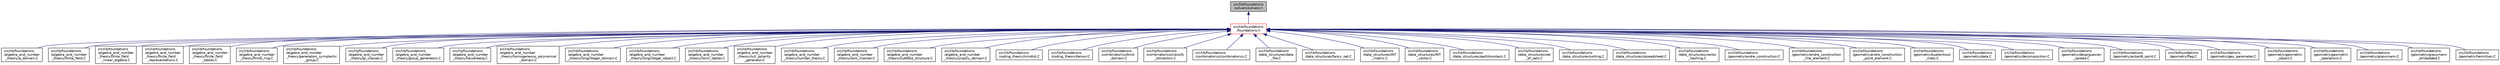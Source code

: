 digraph "src/lib/foundations/solvers/solvers.h"
{
  edge [fontname="Helvetica",fontsize="10",labelfontname="Helvetica",labelfontsize="10"];
  node [fontname="Helvetica",fontsize="10",shape=record];
  Node3 [label="src/lib/foundations\l/solvers/solvers.h",height=0.2,width=0.4,color="black", fillcolor="grey75", style="filled", fontcolor="black"];
  Node3 -> Node4 [dir="back",color="midnightblue",fontsize="10",style="solid",fontname="Helvetica"];
  Node4 [label="src/lib/foundations\l/foundations.h",height=0.2,width=0.4,color="red", fillcolor="white", style="filled",URL="$d5/da7/foundations_8h.html"];
  Node4 -> Node5 [dir="back",color="midnightblue",fontsize="10",style="solid",fontname="Helvetica"];
  Node5 [label="src/lib/foundations\l/algebra_and_number\l_theory/a_domain.C",height=0.2,width=0.4,color="black", fillcolor="white", style="filled",URL="$d1/dc3/a__domain_8_c.html"];
  Node4 -> Node6 [dir="back",color="midnightblue",fontsize="10",style="solid",fontname="Helvetica"];
  Node6 [label="src/lib/foundations\l/algebra_and_number\l_theory/finite_field.C",height=0.2,width=0.4,color="black", fillcolor="white", style="filled",URL="$d1/d41/finite__field_8_c.html"];
  Node4 -> Node7 [dir="back",color="midnightblue",fontsize="10",style="solid",fontname="Helvetica"];
  Node7 [label="src/lib/foundations\l/algebra_and_number\l_theory/finite_field\l_linear_algebra.C",height=0.2,width=0.4,color="black", fillcolor="white", style="filled",URL="$dd/d42/finite__field__linear__algebra_8_c.html"];
  Node4 -> Node8 [dir="back",color="midnightblue",fontsize="10",style="solid",fontname="Helvetica"];
  Node8 [label="src/lib/foundations\l/algebra_and_number\l_theory/finite_field\l_representations.C",height=0.2,width=0.4,color="black", fillcolor="white", style="filled",URL="$da/d1e/finite__field__representations_8_c.html"];
  Node4 -> Node9 [dir="back",color="midnightblue",fontsize="10",style="solid",fontname="Helvetica"];
  Node9 [label="src/lib/foundations\l/algebra_and_number\l_theory/finite_field\l_tables.C",height=0.2,width=0.4,color="black", fillcolor="white", style="filled",URL="$d4/dbe/finite__field__tables_8_c.html"];
  Node4 -> Node10 [dir="back",color="midnightblue",fontsize="10",style="solid",fontname="Helvetica"];
  Node10 [label="src/lib/foundations\l/algebra_and_number\l_theory/finite_ring.C",height=0.2,width=0.4,color="black", fillcolor="white", style="filled",URL="$de/d55/finite__ring_8_c.html"];
  Node4 -> Node11 [dir="back",color="midnightblue",fontsize="10",style="solid",fontname="Helvetica"];
  Node11 [label="src/lib/foundations\l/algebra_and_number\l_theory/generators_symplectic\l_group.C",height=0.2,width=0.4,color="black", fillcolor="white", style="filled",URL="$dd/d58/generators__symplectic__group_8_c.html"];
  Node4 -> Node12 [dir="back",color="midnightblue",fontsize="10",style="solid",fontname="Helvetica"];
  Node12 [label="src/lib/foundations\l/algebra_and_number\l_theory/gl_classes.C",height=0.2,width=0.4,color="black", fillcolor="white", style="filled",URL="$d7/d90/gl__classes_8_c.html"];
  Node4 -> Node13 [dir="back",color="midnightblue",fontsize="10",style="solid",fontname="Helvetica"];
  Node13 [label="src/lib/foundations\l/algebra_and_number\l_theory/group_generators.C",height=0.2,width=0.4,color="black", fillcolor="white", style="filled",URL="$d4/d95/group__generators_8_c.html"];
  Node4 -> Node14 [dir="back",color="midnightblue",fontsize="10",style="solid",fontname="Helvetica"];
  Node14 [label="src/lib/foundations\l/algebra_and_number\l_theory/heisenberg.C",height=0.2,width=0.4,color="black", fillcolor="white", style="filled",URL="$d5/d1d/heisenberg_8_c.html"];
  Node4 -> Node15 [dir="back",color="midnightblue",fontsize="10",style="solid",fontname="Helvetica"];
  Node15 [label="src/lib/foundations\l/algebra_and_number\l_theory/homogeneous_polynomial\l_domain.C",height=0.2,width=0.4,color="black", fillcolor="white", style="filled",URL="$dd/db5/homogeneous__polynomial__domain_8_c.html"];
  Node4 -> Node16 [dir="back",color="midnightblue",fontsize="10",style="solid",fontname="Helvetica"];
  Node16 [label="src/lib/foundations\l/algebra_and_number\l_theory/longinteger_domain.C",height=0.2,width=0.4,color="black", fillcolor="white", style="filled",URL="$d6/d94/longinteger__domain_8_c.html"];
  Node4 -> Node17 [dir="back",color="midnightblue",fontsize="10",style="solid",fontname="Helvetica"];
  Node17 [label="src/lib/foundations\l/algebra_and_number\l_theory/longinteger_object.C",height=0.2,width=0.4,color="black", fillcolor="white", style="filled",URL="$df/d52/longinteger__object_8_c.html"];
  Node4 -> Node18 [dir="back",color="midnightblue",fontsize="10",style="solid",fontname="Helvetica"];
  Node18 [label="src/lib/foundations\l/algebra_and_number\l_theory/norm_tables.C",height=0.2,width=0.4,color="black", fillcolor="white", style="filled",URL="$d7/d95/norm__tables_8_c.html"];
  Node4 -> Node19 [dir="back",color="midnightblue",fontsize="10",style="solid",fontname="Helvetica"];
  Node19 [label="src/lib/foundations\l/algebra_and_number\l_theory/null_polarity\l_generator.C",height=0.2,width=0.4,color="black", fillcolor="white", style="filled",URL="$dd/df7/null__polarity__generator_8_c.html"];
  Node4 -> Node20 [dir="back",color="midnightblue",fontsize="10",style="solid",fontname="Helvetica"];
  Node20 [label="src/lib/foundations\l/algebra_and_number\l_theory/number_theory.C",height=0.2,width=0.4,color="black", fillcolor="white", style="filled",URL="$df/dda/number__theory_8_c.html"];
  Node4 -> Node21 [dir="back",color="midnightblue",fontsize="10",style="solid",fontname="Helvetica"];
  Node21 [label="src/lib/foundations\l/algebra_and_number\l_theory/rank_checker.C",height=0.2,width=0.4,color="black", fillcolor="white", style="filled",URL="$d4/de6/rank__checker_8_c.html"];
  Node4 -> Node22 [dir="back",color="midnightblue",fontsize="10",style="solid",fontname="Helvetica"];
  Node22 [label="src/lib/foundations\l/algebra_and_number\l_theory/subfield_structure.C",height=0.2,width=0.4,color="black", fillcolor="white", style="filled",URL="$d2/d52/subfield__structure_8_c.html"];
  Node4 -> Node23 [dir="back",color="midnightblue",fontsize="10",style="solid",fontname="Helvetica"];
  Node23 [label="src/lib/foundations\l/algebra_and_number\l_theory/unipoly_domain.C",height=0.2,width=0.4,color="black", fillcolor="white", style="filled",URL="$d1/da2/unipoly__domain_8_c.html"];
  Node4 -> Node24 [dir="back",color="midnightblue",fontsize="10",style="solid",fontname="Helvetica"];
  Node24 [label="src/lib/foundations\l/coding_theory/mindist.C",height=0.2,width=0.4,color="black", fillcolor="white", style="filled",URL="$df/d30/mindist_8_c.html"];
  Node4 -> Node25 [dir="back",color="midnightblue",fontsize="10",style="solid",fontname="Helvetica"];
  Node25 [label="src/lib/foundations\l/coding_theory/tensor.C",height=0.2,width=0.4,color="black", fillcolor="white", style="filled",URL="$db/d1b/tensor_8_c.html"];
  Node4 -> Node26 [dir="back",color="midnightblue",fontsize="10",style="solid",fontname="Helvetica"];
  Node26 [label="src/lib/foundations\l/combinatorics/brick\l_domain.C",height=0.2,width=0.4,color="black", fillcolor="white", style="filled",URL="$de/d53/brick__domain_8_c.html"];
  Node4 -> Node27 [dir="back",color="midnightblue",fontsize="10",style="solid",fontname="Helvetica"];
  Node27 [label="src/lib/foundations\l/combinatorics/classify\l_bitvectors.C",height=0.2,width=0.4,color="black", fillcolor="white", style="filled",URL="$df/da6/classify__bitvectors_8_c.html"];
  Node4 -> Node28 [dir="back",color="midnightblue",fontsize="10",style="solid",fontname="Helvetica"];
  Node28 [label="src/lib/foundations\l/combinatorics/combinatorics.C",height=0.2,width=0.4,color="black", fillcolor="white", style="filled",URL="$d2/d7c/combinatorics_8_c.html"];
  Node4 -> Node29 [dir="back",color="midnightblue",fontsize="10",style="solid",fontname="Helvetica"];
  Node29 [label="src/lib/foundations\l/data_structures/data\l_file.C",height=0.2,width=0.4,color="black", fillcolor="white", style="filled",URL="$da/d9a/data__file_8_c.html"];
  Node4 -> Node30 [dir="back",color="midnightblue",fontsize="10",style="solid",fontname="Helvetica"];
  Node30 [label="src/lib/foundations\l/data_structures/fancy_set.C",height=0.2,width=0.4,color="black", fillcolor="white", style="filled",URL="$da/dd7/fancy__set_8_c.html"];
  Node4 -> Node31 [dir="back",color="midnightblue",fontsize="10",style="solid",fontname="Helvetica"];
  Node31 [label="src/lib/foundations\l/data_structures/INT\l_matrix.C",height=0.2,width=0.4,color="black", fillcolor="white", style="filled",URL="$d3/dfb/_i_n_t__matrix_8_c.html"];
  Node4 -> Node32 [dir="back",color="midnightblue",fontsize="10",style="solid",fontname="Helvetica"];
  Node32 [label="src/lib/foundations\l/data_structures/INT\l_vector.C",height=0.2,width=0.4,color="black", fillcolor="white", style="filled",URL="$d2/de6/_i_n_t__vector_8_c.html"];
  Node4 -> Node33 [dir="back",color="midnightblue",fontsize="10",style="solid",fontname="Helvetica"];
  Node33 [label="src/lib/foundations\l/data_structures/partitionstack.C",height=0.2,width=0.4,color="black", fillcolor="white", style="filled",URL="$d0/d1b/partitionstack_8_c.html"];
  Node4 -> Node34 [dir="back",color="midnightblue",fontsize="10",style="solid",fontname="Helvetica"];
  Node34 [label="src/lib/foundations\l/data_structures/set\l_of_sets.C",height=0.2,width=0.4,color="black", fillcolor="white", style="filled",URL="$d3/d92/set__of__sets_8_c.html"];
  Node4 -> Node35 [dir="back",color="midnightblue",fontsize="10",style="solid",fontname="Helvetica"];
  Node35 [label="src/lib/foundations\l/data_structures/sorting.C",height=0.2,width=0.4,color="black", fillcolor="white", style="filled",URL="$d4/dd7/sorting_8_c.html"];
  Node4 -> Node36 [dir="back",color="midnightblue",fontsize="10",style="solid",fontname="Helvetica"];
  Node36 [label="src/lib/foundations\l/data_structures/spreadsheet.C",height=0.2,width=0.4,color="black", fillcolor="white", style="filled",URL="$d1/d49/spreadsheet_8_c.html"];
  Node4 -> Node37 [dir="back",color="midnightblue",fontsize="10",style="solid",fontname="Helvetica"];
  Node37 [label="src/lib/foundations\l/data_structures/vector\l_hashing.C",height=0.2,width=0.4,color="black", fillcolor="white", style="filled",URL="$d4/df9/vector__hashing_8_c.html"];
  Node4 -> Node38 [dir="back",color="midnightblue",fontsize="10",style="solid",fontname="Helvetica"];
  Node38 [label="src/lib/foundations\l/geometry/andre_construction.C",height=0.2,width=0.4,color="black", fillcolor="white", style="filled",URL="$d9/d40/andre__construction_8_c.html"];
  Node4 -> Node39 [dir="back",color="midnightblue",fontsize="10",style="solid",fontname="Helvetica"];
  Node39 [label="src/lib/foundations\l/geometry/andre_construction\l_line_element.C",height=0.2,width=0.4,color="black", fillcolor="white", style="filled",URL="$d6/d9b/andre__construction__line__element_8_c.html"];
  Node4 -> Node40 [dir="back",color="midnightblue",fontsize="10",style="solid",fontname="Helvetica"];
  Node40 [label="src/lib/foundations\l/geometry/andre_construction\l_point_element.C",height=0.2,width=0.4,color="black", fillcolor="white", style="filled",URL="$d7/db3/andre__construction__point__element_8_c.html"];
  Node4 -> Node41 [dir="back",color="midnightblue",fontsize="10",style="solid",fontname="Helvetica"];
  Node41 [label="src/lib/foundations\l/geometry/buekenhout\l_metz.C",height=0.2,width=0.4,color="black", fillcolor="white", style="filled",URL="$de/d32/buekenhout__metz_8_c.html"];
  Node4 -> Node42 [dir="back",color="midnightblue",fontsize="10",style="solid",fontname="Helvetica"];
  Node42 [label="src/lib/foundations\l/geometry/data.C",height=0.2,width=0.4,color="black", fillcolor="white", style="filled",URL="$d7/d94/data_8_c.html"];
  Node4 -> Node43 [dir="back",color="midnightblue",fontsize="10",style="solid",fontname="Helvetica"];
  Node43 [label="src/lib/foundations\l/geometry/decomposition.C",height=0.2,width=0.4,color="black", fillcolor="white", style="filled",URL="$d6/d7a/foundations_2geometry_2decomposition_8_c.html"];
  Node4 -> Node44 [dir="back",color="midnightblue",fontsize="10",style="solid",fontname="Helvetica"];
  Node44 [label="src/lib/foundations\l/geometry/desarguesian\l_spread.C",height=0.2,width=0.4,color="black", fillcolor="white", style="filled",URL="$de/d46/lib_2foundations_2geometry_2desarguesian__spread_8_c.html"];
  Node4 -> Node45 [dir="back",color="midnightblue",fontsize="10",style="solid",fontname="Helvetica"];
  Node45 [label="src/lib/foundations\l/geometry/eckardt_point.C",height=0.2,width=0.4,color="black", fillcolor="white", style="filled",URL="$d0/d8f/eckardt__point_8_c.html"];
  Node4 -> Node46 [dir="back",color="midnightblue",fontsize="10",style="solid",fontname="Helvetica"];
  Node46 [label="src/lib/foundations\l/geometry/flag.C",height=0.2,width=0.4,color="black", fillcolor="white", style="filled",URL="$db/db7/flag_8_c.html"];
  Node4 -> Node47 [dir="back",color="midnightblue",fontsize="10",style="solid",fontname="Helvetica"];
  Node47 [label="src/lib/foundations\l/geometry/geo_parameter.C",height=0.2,width=0.4,color="black", fillcolor="white", style="filled",URL="$d0/d96/geo__parameter_8_c.html"];
  Node4 -> Node48 [dir="back",color="midnightblue",fontsize="10",style="solid",fontname="Helvetica"];
  Node48 [label="src/lib/foundations\l/geometry/geometric\l_object.C",height=0.2,width=0.4,color="black", fillcolor="white", style="filled",URL="$d4/d58/geometric__object_8_c.html"];
  Node4 -> Node49 [dir="back",color="midnightblue",fontsize="10",style="solid",fontname="Helvetica"];
  Node49 [label="src/lib/foundations\l/geometry/geometric\l_operations.C",height=0.2,width=0.4,color="black", fillcolor="white", style="filled",URL="$da/d76/geometric__operations_8_c.html"];
  Node4 -> Node50 [dir="back",color="midnightblue",fontsize="10",style="solid",fontname="Helvetica"];
  Node50 [label="src/lib/foundations\l/geometry/grassmann.C",height=0.2,width=0.4,color="black", fillcolor="white", style="filled",URL="$d4/d20/lib_2foundations_2geometry_2grassmann_8_c.html"];
  Node4 -> Node51 [dir="back",color="midnightblue",fontsize="10",style="solid",fontname="Helvetica"];
  Node51 [label="src/lib/foundations\l/geometry/grassmann\l_embedded.C",height=0.2,width=0.4,color="black", fillcolor="white", style="filled",URL="$d5/dd2/grassmann__embedded_8_c.html"];
  Node4 -> Node52 [dir="back",color="midnightblue",fontsize="10",style="solid",fontname="Helvetica"];
  Node52 [label="src/lib/foundations\l/geometry/hermitian.C",height=0.2,width=0.4,color="black", fillcolor="white", style="filled",URL="$d4/df7/hermitian_8_c.html"];
}
